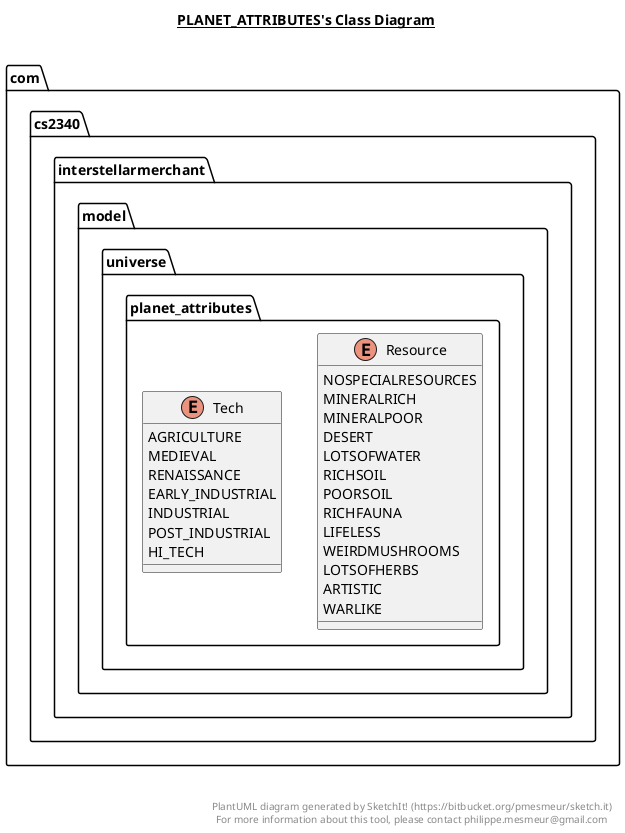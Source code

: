 @startuml

title __PLANET_ATTRIBUTES's Class Diagram__\n

  package com.cs2340.interstellarmerchant {
    package com.cs2340.interstellarmerchant.model.universe {
      package com.cs2340.interstellarmerchant.model.universe.planet_attributes {
        enum Resource {
          NOSPECIALRESOURCES
          MINERALRICH
          MINERALPOOR
          DESERT
          LOTSOFWATER
          RICHSOIL
          POORSOIL
          RICHFAUNA
          LIFELESS
          WEIRDMUSHROOMS
          LOTSOFHERBS
          ARTISTIC
          WARLIKE
        }
      }
    }
  }
  

  package com.cs2340.interstellarmerchant {
    package com.cs2340.interstellarmerchant.model.universe {
      package com.cs2340.interstellarmerchant.model.universe.planet_attributes {
        enum Tech {
          AGRICULTURE
          MEDIEVAL
          RENAISSANCE
          EARLY_INDUSTRIAL
          INDUSTRIAL
          POST_INDUSTRIAL
          HI_TECH
        }
      }
    }
  }
  



right footer


PlantUML diagram generated by SketchIt! (https://bitbucket.org/pmesmeur/sketch.it)
For more information about this tool, please contact philippe.mesmeur@gmail.com
endfooter

@enduml
